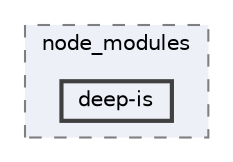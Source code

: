 digraph "pkiclassroomrescheduler/src/main/frontend/node_modules/deep-is"
{
 // LATEX_PDF_SIZE
  bgcolor="transparent";
  edge [fontname=Helvetica,fontsize=10,labelfontname=Helvetica,labelfontsize=10];
  node [fontname=Helvetica,fontsize=10,shape=box,height=0.2,width=0.4];
  compound=true
  subgraph clusterdir_72953eda66ccb3a2722c28e1c3e6c23b {
    graph [ bgcolor="#edf0f7", pencolor="grey50", label="node_modules", fontname=Helvetica,fontsize=10 style="filled,dashed", URL="dir_72953eda66ccb3a2722c28e1c3e6c23b.html",tooltip=""]
  dir_c09b7059e13e6dab3d46cec239ab36ac [label="deep-is", fillcolor="#edf0f7", color="grey25", style="filled,bold", URL="dir_c09b7059e13e6dab3d46cec239ab36ac.html",tooltip=""];
  }
}
